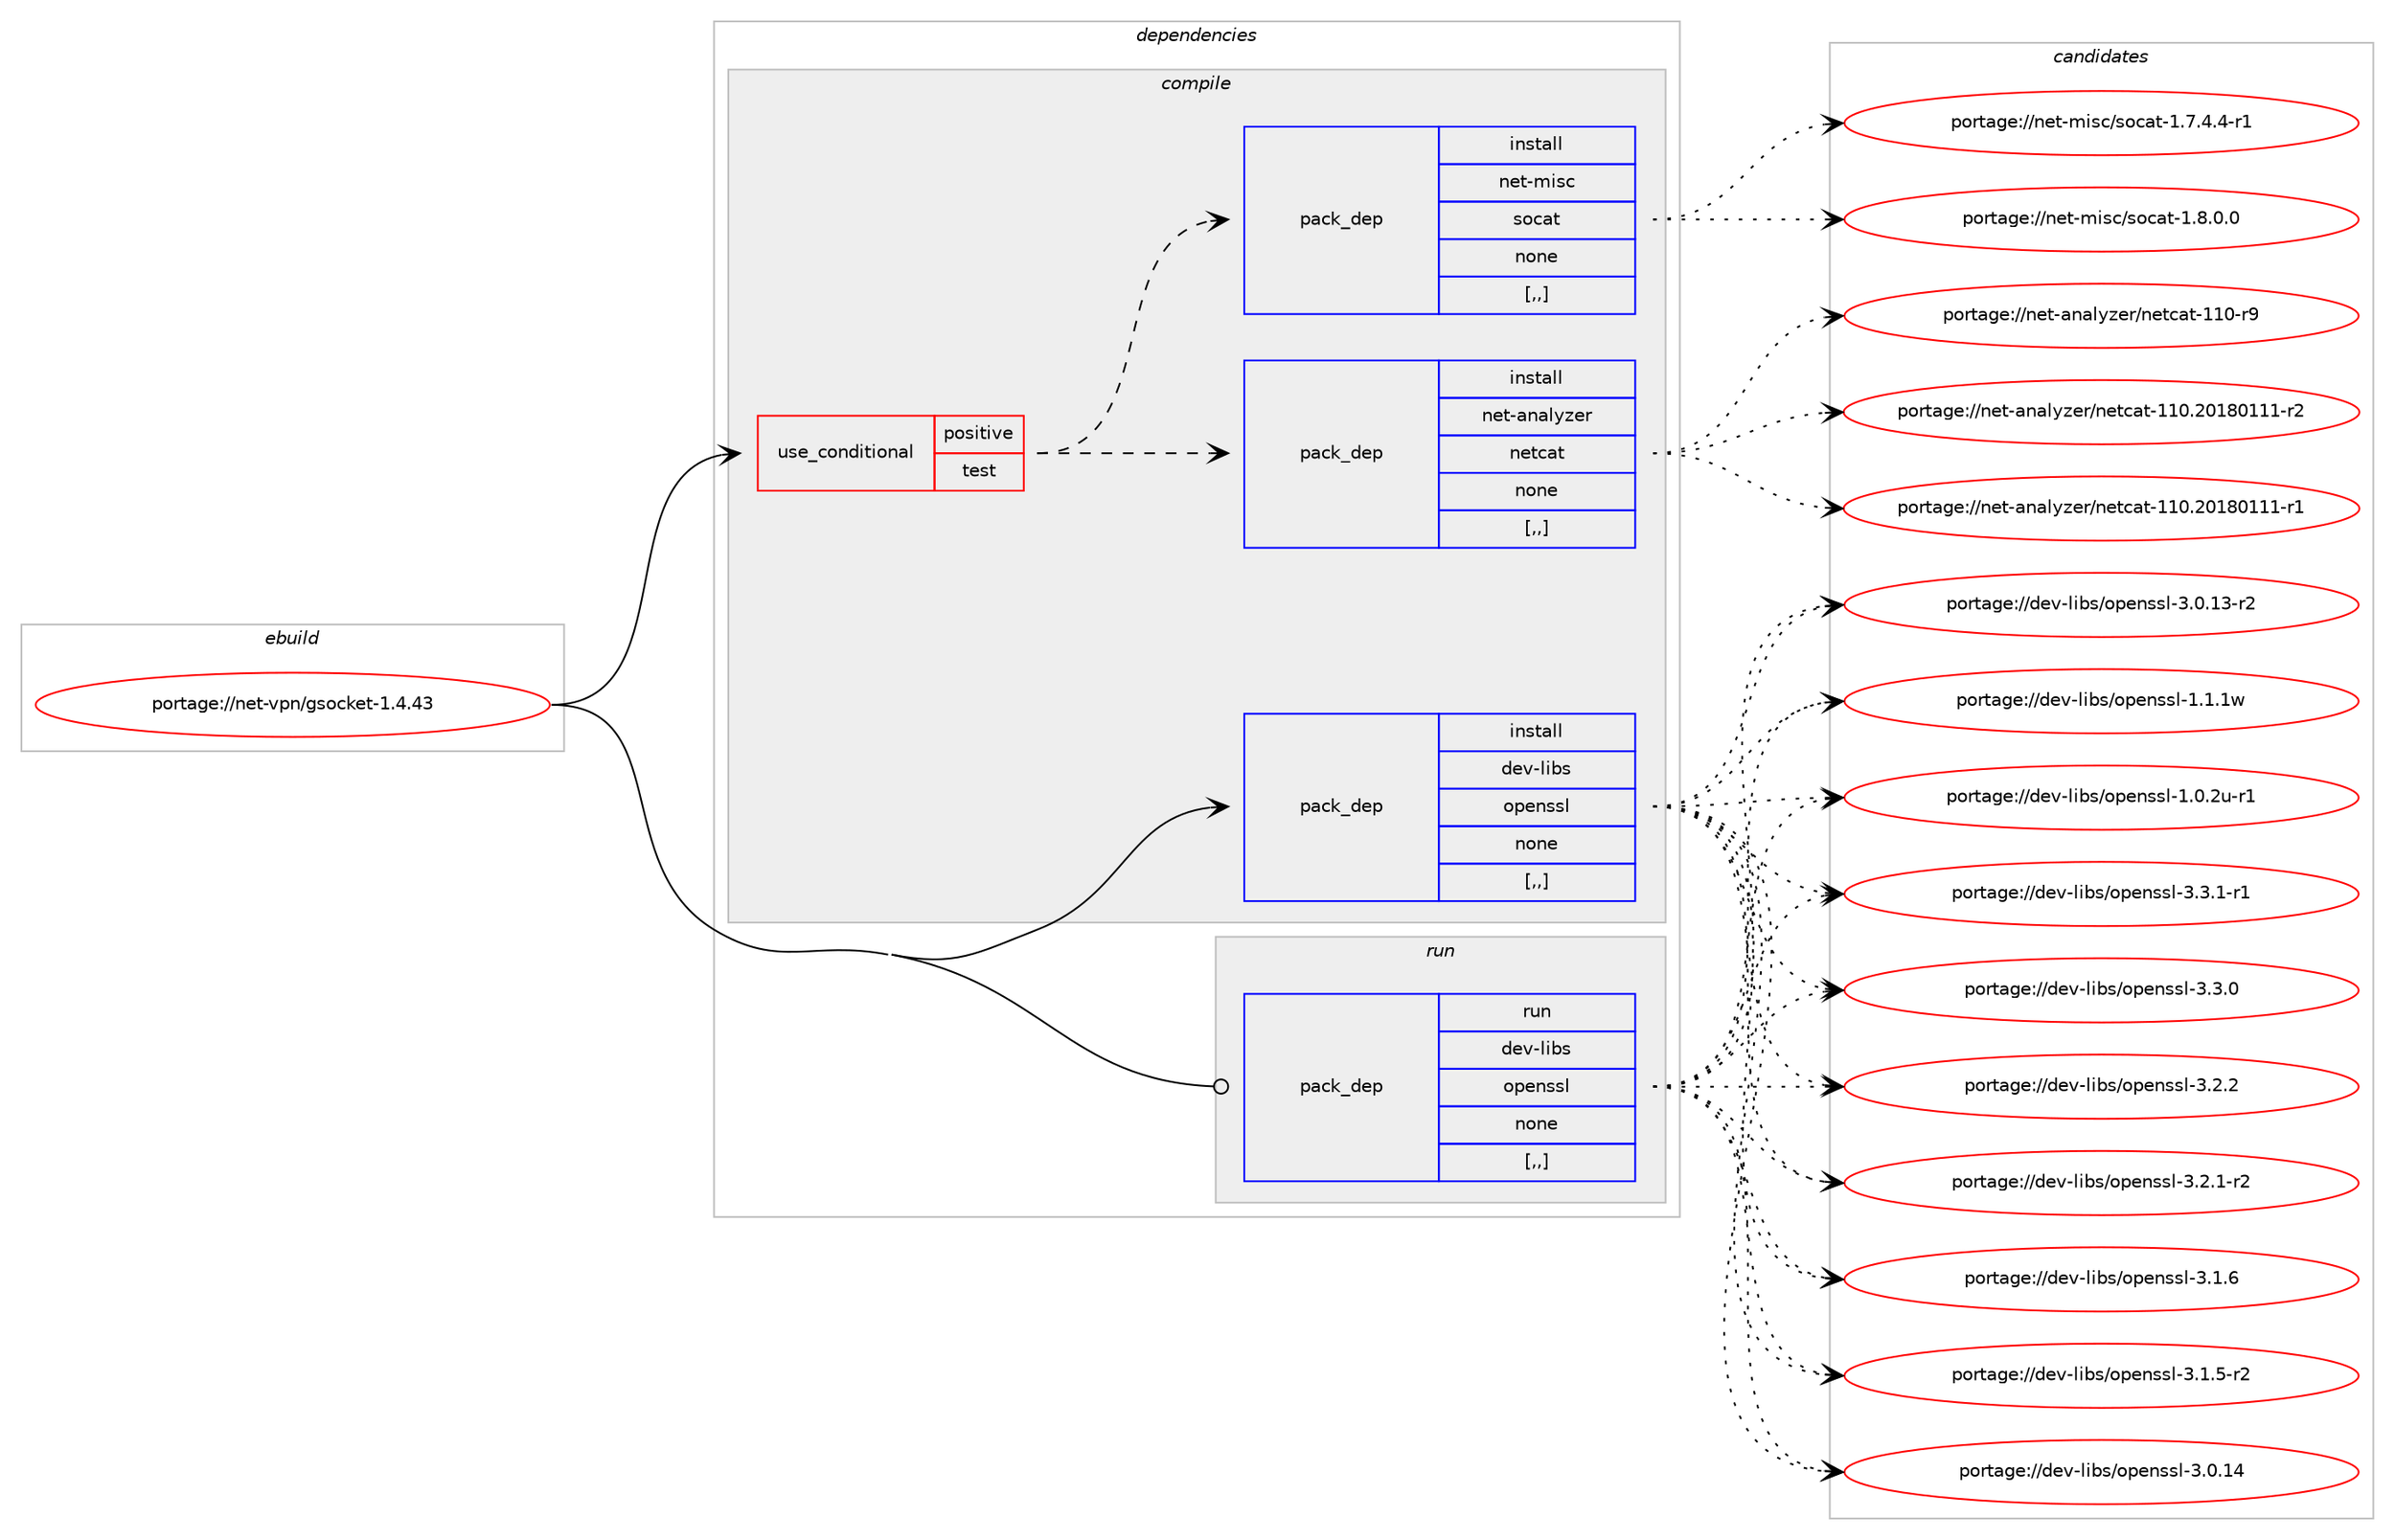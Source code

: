 digraph prolog {

# *************
# Graph options
# *************

newrank=true;
concentrate=true;
compound=true;
graph [rankdir=LR,fontname=Helvetica,fontsize=10,ranksep=1.5];#, ranksep=2.5, nodesep=0.2];
edge  [arrowhead=vee];
node  [fontname=Helvetica,fontsize=10];

# **********
# The ebuild
# **********

subgraph cluster_leftcol {
color=gray;
label=<<i>ebuild</i>>;
id [label="portage://net-vpn/gsocket-1.4.43", color=red, width=4, href="../net-vpn/gsocket-1.4.43.svg"];
}

# ****************
# The dependencies
# ****************

subgraph cluster_midcol {
color=gray;
label=<<i>dependencies</i>>;
subgraph cluster_compile {
fillcolor="#eeeeee";
style=filled;
label=<<i>compile</i>>;
subgraph cond101935 {
dependency385498 [label=<<TABLE BORDER="0" CELLBORDER="1" CELLSPACING="0" CELLPADDING="4"><TR><TD ROWSPAN="3" CELLPADDING="10">use_conditional</TD></TR><TR><TD>positive</TD></TR><TR><TD>test</TD></TR></TABLE>>, shape=none, color=red];
subgraph pack280793 {
dependency385499 [label=<<TABLE BORDER="0" CELLBORDER="1" CELLSPACING="0" CELLPADDING="4" WIDTH="220"><TR><TD ROWSPAN="6" CELLPADDING="30">pack_dep</TD></TR><TR><TD WIDTH="110">install</TD></TR><TR><TD>net-analyzer</TD></TR><TR><TD>netcat</TD></TR><TR><TD>none</TD></TR><TR><TD>[,,]</TD></TR></TABLE>>, shape=none, color=blue];
}
dependency385498:e -> dependency385499:w [weight=20,style="dashed",arrowhead="vee"];
subgraph pack280794 {
dependency385500 [label=<<TABLE BORDER="0" CELLBORDER="1" CELLSPACING="0" CELLPADDING="4" WIDTH="220"><TR><TD ROWSPAN="6" CELLPADDING="30">pack_dep</TD></TR><TR><TD WIDTH="110">install</TD></TR><TR><TD>net-misc</TD></TR><TR><TD>socat</TD></TR><TR><TD>none</TD></TR><TR><TD>[,,]</TD></TR></TABLE>>, shape=none, color=blue];
}
dependency385498:e -> dependency385500:w [weight=20,style="dashed",arrowhead="vee"];
}
id:e -> dependency385498:w [weight=20,style="solid",arrowhead="vee"];
subgraph pack280795 {
dependency385501 [label=<<TABLE BORDER="0" CELLBORDER="1" CELLSPACING="0" CELLPADDING="4" WIDTH="220"><TR><TD ROWSPAN="6" CELLPADDING="30">pack_dep</TD></TR><TR><TD WIDTH="110">install</TD></TR><TR><TD>dev-libs</TD></TR><TR><TD>openssl</TD></TR><TR><TD>none</TD></TR><TR><TD>[,,]</TD></TR></TABLE>>, shape=none, color=blue];
}
id:e -> dependency385501:w [weight=20,style="solid",arrowhead="vee"];
}
subgraph cluster_compileandrun {
fillcolor="#eeeeee";
style=filled;
label=<<i>compile and run</i>>;
}
subgraph cluster_run {
fillcolor="#eeeeee";
style=filled;
label=<<i>run</i>>;
subgraph pack280796 {
dependency385502 [label=<<TABLE BORDER="0" CELLBORDER="1" CELLSPACING="0" CELLPADDING="4" WIDTH="220"><TR><TD ROWSPAN="6" CELLPADDING="30">pack_dep</TD></TR><TR><TD WIDTH="110">run</TD></TR><TR><TD>dev-libs</TD></TR><TR><TD>openssl</TD></TR><TR><TD>none</TD></TR><TR><TD>[,,]</TD></TR></TABLE>>, shape=none, color=blue];
}
id:e -> dependency385502:w [weight=20,style="solid",arrowhead="odot"];
}
}

# **************
# The candidates
# **************

subgraph cluster_choices {
rank=same;
color=gray;
label=<<i>candidates</i>>;

subgraph choice280793 {
color=black;
nodesep=1;
choice110101116459711097108121122101114471101011169997116454949484650484956484949494511450 [label="portage://net-analyzer/netcat-110.20180111-r2", color=red, width=4,href="../net-analyzer/netcat-110.20180111-r2.svg"];
choice110101116459711097108121122101114471101011169997116454949484650484956484949494511449 [label="portage://net-analyzer/netcat-110.20180111-r1", color=red, width=4,href="../net-analyzer/netcat-110.20180111-r1.svg"];
choice110101116459711097108121122101114471101011169997116454949484511457 [label="portage://net-analyzer/netcat-110-r9", color=red, width=4,href="../net-analyzer/netcat-110-r9.svg"];
dependency385499:e -> choice110101116459711097108121122101114471101011169997116454949484650484956484949494511450:w [style=dotted,weight="100"];
dependency385499:e -> choice110101116459711097108121122101114471101011169997116454949484650484956484949494511449:w [style=dotted,weight="100"];
dependency385499:e -> choice110101116459711097108121122101114471101011169997116454949484511457:w [style=dotted,weight="100"];
}
subgraph choice280794 {
color=black;
nodesep=1;
choice11010111645109105115994711511199971164549465646484648 [label="portage://net-misc/socat-1.8.0.0", color=red, width=4,href="../net-misc/socat-1.8.0.0.svg"];
choice110101116451091051159947115111999711645494655465246524511449 [label="portage://net-misc/socat-1.7.4.4-r1", color=red, width=4,href="../net-misc/socat-1.7.4.4-r1.svg"];
dependency385500:e -> choice11010111645109105115994711511199971164549465646484648:w [style=dotted,weight="100"];
dependency385500:e -> choice110101116451091051159947115111999711645494655465246524511449:w [style=dotted,weight="100"];
}
subgraph choice280795 {
color=black;
nodesep=1;
choice1001011184510810598115471111121011101151151084551465146494511449 [label="portage://dev-libs/openssl-3.3.1-r1", color=red, width=4,href="../dev-libs/openssl-3.3.1-r1.svg"];
choice100101118451081059811547111112101110115115108455146514648 [label="portage://dev-libs/openssl-3.3.0", color=red, width=4,href="../dev-libs/openssl-3.3.0.svg"];
choice100101118451081059811547111112101110115115108455146504650 [label="portage://dev-libs/openssl-3.2.2", color=red, width=4,href="../dev-libs/openssl-3.2.2.svg"];
choice1001011184510810598115471111121011101151151084551465046494511450 [label="portage://dev-libs/openssl-3.2.1-r2", color=red, width=4,href="../dev-libs/openssl-3.2.1-r2.svg"];
choice100101118451081059811547111112101110115115108455146494654 [label="portage://dev-libs/openssl-3.1.6", color=red, width=4,href="../dev-libs/openssl-3.1.6.svg"];
choice1001011184510810598115471111121011101151151084551464946534511450 [label="portage://dev-libs/openssl-3.1.5-r2", color=red, width=4,href="../dev-libs/openssl-3.1.5-r2.svg"];
choice10010111845108105981154711111210111011511510845514648464952 [label="portage://dev-libs/openssl-3.0.14", color=red, width=4,href="../dev-libs/openssl-3.0.14.svg"];
choice100101118451081059811547111112101110115115108455146484649514511450 [label="portage://dev-libs/openssl-3.0.13-r2", color=red, width=4,href="../dev-libs/openssl-3.0.13-r2.svg"];
choice100101118451081059811547111112101110115115108454946494649119 [label="portage://dev-libs/openssl-1.1.1w", color=red, width=4,href="../dev-libs/openssl-1.1.1w.svg"];
choice1001011184510810598115471111121011101151151084549464846501174511449 [label="portage://dev-libs/openssl-1.0.2u-r1", color=red, width=4,href="../dev-libs/openssl-1.0.2u-r1.svg"];
dependency385501:e -> choice1001011184510810598115471111121011101151151084551465146494511449:w [style=dotted,weight="100"];
dependency385501:e -> choice100101118451081059811547111112101110115115108455146514648:w [style=dotted,weight="100"];
dependency385501:e -> choice100101118451081059811547111112101110115115108455146504650:w [style=dotted,weight="100"];
dependency385501:e -> choice1001011184510810598115471111121011101151151084551465046494511450:w [style=dotted,weight="100"];
dependency385501:e -> choice100101118451081059811547111112101110115115108455146494654:w [style=dotted,weight="100"];
dependency385501:e -> choice1001011184510810598115471111121011101151151084551464946534511450:w [style=dotted,weight="100"];
dependency385501:e -> choice10010111845108105981154711111210111011511510845514648464952:w [style=dotted,weight="100"];
dependency385501:e -> choice100101118451081059811547111112101110115115108455146484649514511450:w [style=dotted,weight="100"];
dependency385501:e -> choice100101118451081059811547111112101110115115108454946494649119:w [style=dotted,weight="100"];
dependency385501:e -> choice1001011184510810598115471111121011101151151084549464846501174511449:w [style=dotted,weight="100"];
}
subgraph choice280796 {
color=black;
nodesep=1;
choice1001011184510810598115471111121011101151151084551465146494511449 [label="portage://dev-libs/openssl-3.3.1-r1", color=red, width=4,href="../dev-libs/openssl-3.3.1-r1.svg"];
choice100101118451081059811547111112101110115115108455146514648 [label="portage://dev-libs/openssl-3.3.0", color=red, width=4,href="../dev-libs/openssl-3.3.0.svg"];
choice100101118451081059811547111112101110115115108455146504650 [label="portage://dev-libs/openssl-3.2.2", color=red, width=4,href="../dev-libs/openssl-3.2.2.svg"];
choice1001011184510810598115471111121011101151151084551465046494511450 [label="portage://dev-libs/openssl-3.2.1-r2", color=red, width=4,href="../dev-libs/openssl-3.2.1-r2.svg"];
choice100101118451081059811547111112101110115115108455146494654 [label="portage://dev-libs/openssl-3.1.6", color=red, width=4,href="../dev-libs/openssl-3.1.6.svg"];
choice1001011184510810598115471111121011101151151084551464946534511450 [label="portage://dev-libs/openssl-3.1.5-r2", color=red, width=4,href="../dev-libs/openssl-3.1.5-r2.svg"];
choice10010111845108105981154711111210111011511510845514648464952 [label="portage://dev-libs/openssl-3.0.14", color=red, width=4,href="../dev-libs/openssl-3.0.14.svg"];
choice100101118451081059811547111112101110115115108455146484649514511450 [label="portage://dev-libs/openssl-3.0.13-r2", color=red, width=4,href="../dev-libs/openssl-3.0.13-r2.svg"];
choice100101118451081059811547111112101110115115108454946494649119 [label="portage://dev-libs/openssl-1.1.1w", color=red, width=4,href="../dev-libs/openssl-1.1.1w.svg"];
choice1001011184510810598115471111121011101151151084549464846501174511449 [label="portage://dev-libs/openssl-1.0.2u-r1", color=red, width=4,href="../dev-libs/openssl-1.0.2u-r1.svg"];
dependency385502:e -> choice1001011184510810598115471111121011101151151084551465146494511449:w [style=dotted,weight="100"];
dependency385502:e -> choice100101118451081059811547111112101110115115108455146514648:w [style=dotted,weight="100"];
dependency385502:e -> choice100101118451081059811547111112101110115115108455146504650:w [style=dotted,weight="100"];
dependency385502:e -> choice1001011184510810598115471111121011101151151084551465046494511450:w [style=dotted,weight="100"];
dependency385502:e -> choice100101118451081059811547111112101110115115108455146494654:w [style=dotted,weight="100"];
dependency385502:e -> choice1001011184510810598115471111121011101151151084551464946534511450:w [style=dotted,weight="100"];
dependency385502:e -> choice10010111845108105981154711111210111011511510845514648464952:w [style=dotted,weight="100"];
dependency385502:e -> choice100101118451081059811547111112101110115115108455146484649514511450:w [style=dotted,weight="100"];
dependency385502:e -> choice100101118451081059811547111112101110115115108454946494649119:w [style=dotted,weight="100"];
dependency385502:e -> choice1001011184510810598115471111121011101151151084549464846501174511449:w [style=dotted,weight="100"];
}
}

}
